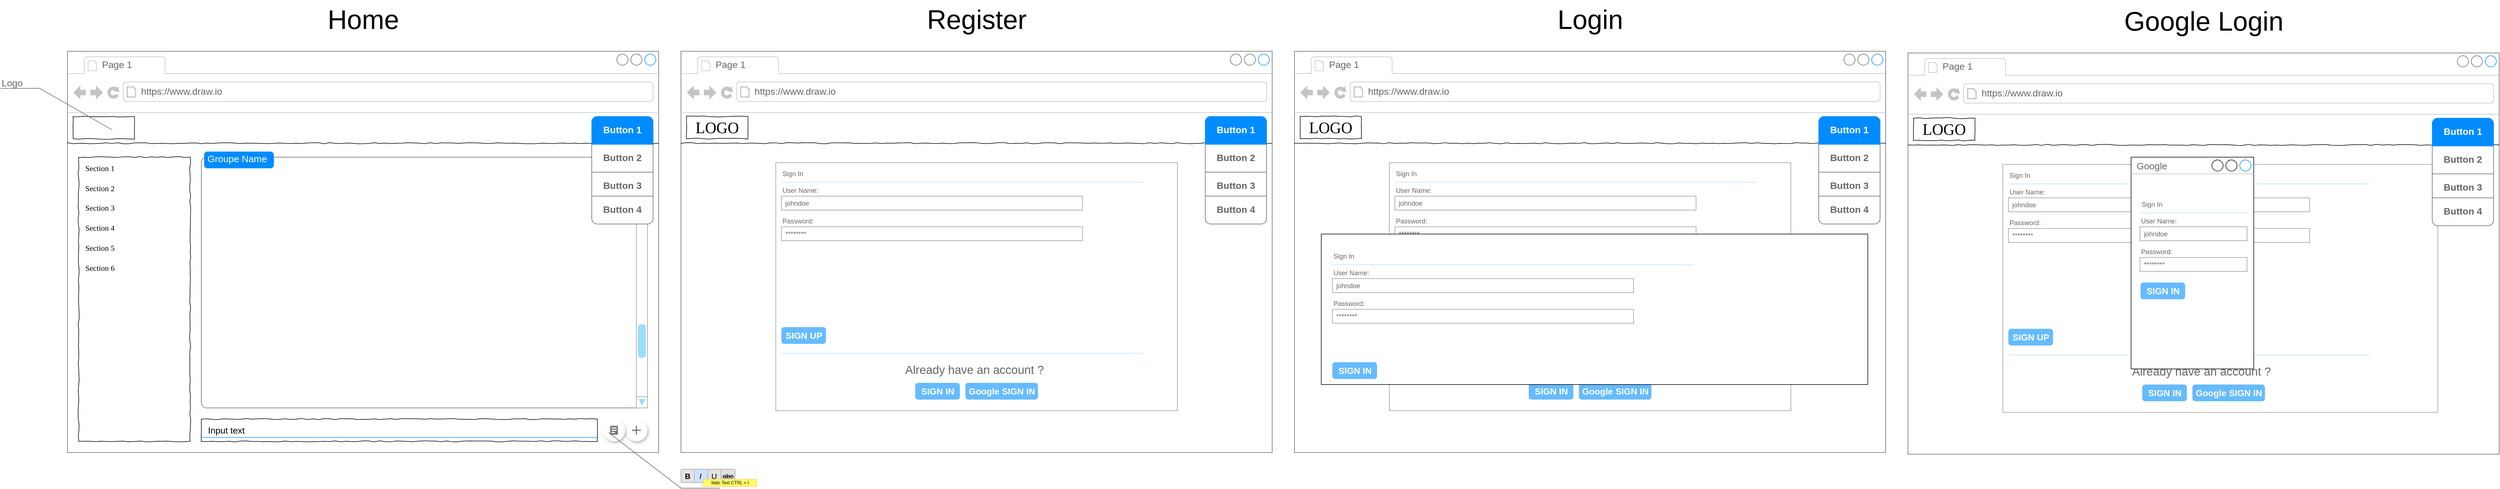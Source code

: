 <mxfile version="23.1.5" type="device">
  <diagram name="Page-1" id="03018318-947c-dd8e-b7a3-06fadd420f32">
    <mxGraphModel dx="4249" dy="1066" grid="1" gridSize="10" guides="1" tooltips="1" connect="1" arrows="1" fold="1" page="1" pageScale="1" pageWidth="1100" pageHeight="850" background="#ffffff" math="0" shadow="0">
      <root>
        <mxCell id="0" />
        <mxCell id="1" parent="0" />
        <mxCell id="KYz0ExE2ZF3JFbV7iySI-3" value="" style="strokeWidth=1;shadow=0;dashed=0;align=center;html=1;shape=mxgraph.mockup.containers.browserWindow;rSize=0;strokeColor=#666666;strokeColor2=#008cff;strokeColor3=#c4c4c4;mainText=,;recursiveResize=0;" parent="1" vertex="1">
          <mxGeometry x="1120" y="100" width="1060" height="720" as="geometry" />
        </mxCell>
        <mxCell id="KYz0ExE2ZF3JFbV7iySI-4" value="Page 1" style="strokeWidth=1;shadow=0;dashed=0;align=center;html=1;shape=mxgraph.mockup.containers.anchor;fontSize=17;fontColor=#666666;align=left;whiteSpace=wrap;" parent="KYz0ExE2ZF3JFbV7iySI-3" vertex="1">
          <mxGeometry x="60" y="12" width="110" height="26" as="geometry" />
        </mxCell>
        <mxCell id="KYz0ExE2ZF3JFbV7iySI-5" value="https://www.draw.io" style="strokeWidth=1;shadow=0;dashed=0;align=center;html=1;shape=mxgraph.mockup.containers.anchor;rSize=0;fontSize=17;fontColor=#666666;align=left;" parent="KYz0ExE2ZF3JFbV7iySI-3" vertex="1">
          <mxGeometry x="130" y="60" width="250" height="26" as="geometry" />
        </mxCell>
        <mxCell id="KYz0ExE2ZF3JFbV7iySI-6" value="" style="line;strokeWidth=1;html=1;rounded=0;shadow=0;labelBackgroundColor=none;fillColor=none;fontFamily=Verdana;fontSize=14;fontColor=#000000;align=center;comic=1;" parent="KYz0ExE2ZF3JFbV7iySI-3" vertex="1">
          <mxGeometry y="160" width="1060" height="10" as="geometry" />
        </mxCell>
        <mxCell id="KYz0ExE2ZF3JFbV7iySI-7" value="LOGO" style="whiteSpace=wrap;html=1;rounded=0;shadow=0;labelBackgroundColor=none;strokeWidth=1;fontFamily=Verdana;fontSize=28;align=center;comic=1;" parent="KYz0ExE2ZF3JFbV7iySI-3" vertex="1">
          <mxGeometry x="10" y="117" width="110" height="40" as="geometry" />
        </mxCell>
        <mxCell id="KYz0ExE2ZF3JFbV7iySI-8" value="" style="strokeWidth=1;shadow=0;dashed=0;align=center;html=1;shape=mxgraph.mockup.rrect;rSize=10;strokeColor=#666666;" parent="KYz0ExE2ZF3JFbV7iySI-3" vertex="1">
          <mxGeometry x="940" y="117" width="110" height="193" as="geometry" />
        </mxCell>
        <mxCell id="KYz0ExE2ZF3JFbV7iySI-9" value="Button 2" style="strokeColor=inherit;fillColor=inherit;gradientColor=inherit;strokeWidth=1;shadow=0;dashed=0;align=center;html=1;shape=mxgraph.mockup.rrect;rSize=0;fontSize=17;fontColor=#666666;fontStyle=1;resizeWidth=1;whiteSpace=wrap;" parent="KYz0ExE2ZF3JFbV7iySI-8" vertex="1">
          <mxGeometry width="110" height="50" relative="1" as="geometry">
            <mxPoint y="50" as="offset" />
          </mxGeometry>
        </mxCell>
        <mxCell id="KYz0ExE2ZF3JFbV7iySI-10" value="Button 3" style="strokeColor=inherit;fillColor=inherit;gradientColor=inherit;strokeWidth=1;shadow=0;dashed=0;align=center;html=1;shape=mxgraph.mockup.rrect;rSize=0;fontSize=17;fontColor=#666666;fontStyle=1;resizeWidth=1;whiteSpace=wrap;" parent="KYz0ExE2ZF3JFbV7iySI-8" vertex="1">
          <mxGeometry width="110" height="50" relative="1" as="geometry">
            <mxPoint y="100" as="offset" />
          </mxGeometry>
        </mxCell>
        <mxCell id="KYz0ExE2ZF3JFbV7iySI-11" value="Button 4" style="strokeColor=inherit;fillColor=inherit;gradientColor=inherit;strokeWidth=1;shadow=0;dashed=0;align=center;html=1;shape=mxgraph.mockup.bottomButton;rSize=10;fontSize=17;fontColor=#666666;fontStyle=1;resizeWidth=1;whiteSpace=wrap;" parent="KYz0ExE2ZF3JFbV7iySI-8" vertex="1">
          <mxGeometry y="1" width="110" height="50" relative="1" as="geometry">
            <mxPoint y="-50" as="offset" />
          </mxGeometry>
        </mxCell>
        <mxCell id="KYz0ExE2ZF3JFbV7iySI-12" value="Button 1" style="strokeWidth=1;shadow=0;dashed=0;align=center;html=1;shape=mxgraph.mockup.topButton;rSize=10;fontSize=17;fontColor=#ffffff;fontStyle=1;fillColor=#008cff;strokeColor=#008cff;resizeWidth=1;whiteSpace=wrap;" parent="KYz0ExE2ZF3JFbV7iySI-8" vertex="1">
          <mxGeometry width="110" height="50" relative="1" as="geometry" />
        </mxCell>
        <mxCell id="KYz0ExE2ZF3JFbV7iySI-13" value="" style="strokeWidth=1;shadow=0;dashed=0;align=center;html=1;shape=mxgraph.mockup.forms.rrect;rSize=0;strokeColor=#999999;fillColor=#ffffff;" parent="KYz0ExE2ZF3JFbV7iySI-3" vertex="1">
          <mxGeometry x="170" y="200" width="720" height="445" as="geometry" />
        </mxCell>
        <mxCell id="KYz0ExE2ZF3JFbV7iySI-14" value="Sign In" style="strokeWidth=1;shadow=0;dashed=0;align=center;html=1;shape=mxgraph.mockup.forms.anchor;fontSize=12;fontColor=#666666;align=left;resizeWidth=1;spacingLeft=0;" parent="KYz0ExE2ZF3JFbV7iySI-13" vertex="1">
          <mxGeometry width="360" height="20" relative="1" as="geometry">
            <mxPoint x="10" y="10" as="offset" />
          </mxGeometry>
        </mxCell>
        <mxCell id="KYz0ExE2ZF3JFbV7iySI-15" value="" style="shape=line;strokeColor=#ddeeff;strokeWidth=2;html=1;resizeWidth=1;" parent="KYz0ExE2ZF3JFbV7iySI-13" vertex="1">
          <mxGeometry width="648" height="10" relative="1" as="geometry">
            <mxPoint x="10" y="30" as="offset" />
          </mxGeometry>
        </mxCell>
        <mxCell id="KYz0ExE2ZF3JFbV7iySI-16" value="User Name:" style="strokeWidth=1;shadow=0;dashed=0;align=center;html=1;shape=mxgraph.mockup.forms.anchor;fontSize=12;fontColor=#666666;align=left;resizeWidth=1;spacingLeft=0;" parent="KYz0ExE2ZF3JFbV7iySI-13" vertex="1">
          <mxGeometry width="360" height="20" relative="1" as="geometry">
            <mxPoint x="10" y="40" as="offset" />
          </mxGeometry>
        </mxCell>
        <mxCell id="KYz0ExE2ZF3JFbV7iySI-17" value="johndoe" style="strokeWidth=1;shadow=0;dashed=0;align=center;html=1;shape=mxgraph.mockup.forms.rrect;rSize=0;strokeColor=#999999;fontColor=#666666;align=left;spacingLeft=5;resizeWidth=1;" parent="KYz0ExE2ZF3JFbV7iySI-13" vertex="1">
          <mxGeometry width="540" height="25" relative="1" as="geometry">
            <mxPoint x="10" y="60" as="offset" />
          </mxGeometry>
        </mxCell>
        <mxCell id="KYz0ExE2ZF3JFbV7iySI-18" value="Password:" style="strokeWidth=1;shadow=0;dashed=0;align=center;html=1;shape=mxgraph.mockup.forms.anchor;fontSize=12;fontColor=#666666;align=left;resizeWidth=1;spacingLeft=0;" parent="KYz0ExE2ZF3JFbV7iySI-13" vertex="1">
          <mxGeometry width="360" height="20" relative="1" as="geometry">
            <mxPoint x="10" y="95" as="offset" />
          </mxGeometry>
        </mxCell>
        <mxCell id="KYz0ExE2ZF3JFbV7iySI-19" value="********" style="strokeWidth=1;shadow=0;dashed=0;align=center;html=1;shape=mxgraph.mockup.forms.rrect;rSize=0;strokeColor=#999999;fontColor=#666666;align=left;spacingLeft=5;resizeWidth=1;" parent="KYz0ExE2ZF3JFbV7iySI-13" vertex="1">
          <mxGeometry width="540" height="25" relative="1" as="geometry">
            <mxPoint x="10" y="115" as="offset" />
          </mxGeometry>
        </mxCell>
        <mxCell id="KYz0ExE2ZF3JFbV7iySI-20" value="SIGN IN" style="strokeWidth=1;shadow=0;dashed=0;align=center;html=1;shape=mxgraph.mockup.forms.rrect;rSize=5;strokeColor=none;fontColor=#ffffff;fillColor=#66bbff;fontSize=16;fontStyle=1;" parent="KYz0ExE2ZF3JFbV7iySI-13" vertex="1">
          <mxGeometry y="1" width="80" height="30" relative="1" as="geometry">
            <mxPoint x="250" y="-50" as="offset" />
          </mxGeometry>
        </mxCell>
        <mxCell id="KYz0ExE2ZF3JFbV7iySI-21" value="" style="shape=line;strokeColor=#ddeeff;strokeWidth=2;html=1;resizeWidth=1;" parent="KYz0ExE2ZF3JFbV7iySI-13" vertex="1">
          <mxGeometry y="1" width="648" height="10" relative="1" as="geometry">
            <mxPoint x="10" y="-108" as="offset" />
          </mxGeometry>
        </mxCell>
        <mxCell id="KYz0ExE2ZF3JFbV7iySI-22" value="&lt;font style=&quot;font-size: 21px;&quot;&gt;Already have an account ?&lt;/font&gt;" style="strokeWidth=1;shadow=0;dashed=0;align=center;html=1;shape=mxgraph.mockup.forms.anchor;fontSize=12;fontColor=#666666;align=left;spacingLeft=0;resizeWidth=1;" parent="KYz0ExE2ZF3JFbV7iySI-13" vertex="1">
          <mxGeometry y="1" width="260" height="20" relative="1" as="geometry">
            <mxPoint x="230" y="-84" as="offset" />
          </mxGeometry>
        </mxCell>
        <mxCell id="KYz0ExE2ZF3JFbV7iySI-23" value="SIGN UP" style="strokeWidth=1;shadow=0;dashed=0;align=center;html=1;shape=mxgraph.mockup.forms.rrect;rSize=5;strokeColor=none;fontColor=#ffffff;fillColor=#66bbff;fontSize=16;fontStyle=1;" parent="KYz0ExE2ZF3JFbV7iySI-13" vertex="1">
          <mxGeometry y="1" width="80" height="30" relative="1" as="geometry">
            <mxPoint x="10" y="-150" as="offset" />
          </mxGeometry>
        </mxCell>
        <mxCell id="KYz0ExE2ZF3JFbV7iySI-24" value="Google SIGN IN" style="strokeWidth=1;shadow=0;dashed=0;align=center;html=1;shape=mxgraph.mockup.forms.rrect;rSize=5;strokeColor=none;fontColor=#ffffff;fillColor=#66bbff;fontSize=16;fontStyle=1;" parent="KYz0ExE2ZF3JFbV7iySI-13" vertex="1">
          <mxGeometry x="340" y="395" width="130" height="30" as="geometry" />
        </mxCell>
        <mxCell id="KYz0ExE2ZF3JFbV7iySI-59" value="" style="rounded=0;whiteSpace=wrap;html=1;" parent="1" vertex="1">
          <mxGeometry x="1168" y="428" width="980" height="270" as="geometry" />
        </mxCell>
        <mxCell id="PVh8QPUen67NUNTlTuPj-7" value="" style="strokeWidth=1;shadow=0;dashed=0;align=center;html=1;shape=mxgraph.mockup.containers.browserWindow;rSize=0;strokeColor=#666666;strokeColor2=#008cff;strokeColor3=#c4c4c4;mainText=,;recursiveResize=0;" parent="1" vertex="1">
          <mxGeometry x="-1080" y="100" width="1060" height="720" as="geometry" />
        </mxCell>
        <mxCell id="KYz0ExE2ZF3JFbV7iySI-37" value="" style="shape=mxgraph.mockup.containers.marginRect;rectMarginTop=10;strokeColor=#666666;strokeWidth=1;dashed=0;rounded=1;arcSize=5;recursiveResize=0;html=1;whiteSpace=wrap;" parent="PVh8QPUen67NUNTlTuPj-7" vertex="1">
          <mxGeometry x="240" y="180" width="800" height="460" as="geometry" />
        </mxCell>
        <mxCell id="KYz0ExE2ZF3JFbV7iySI-38" value="Groupe Name" style="shape=rect;strokeColor=none;fillColor=#008cff;strokeWidth=1;dashed=0;rounded=1;arcSize=20;fontColor=#ffffff;fontSize=17;spacing=2;spacingTop=-2;align=left;autosize=1;spacingLeft=4;resizeWidth=0;resizeHeight=0;perimeter=none;html=1;whiteSpace=wrap;" parent="KYz0ExE2ZF3JFbV7iySI-37" vertex="1">
          <mxGeometry x="5" width="125" height="30" as="geometry" />
        </mxCell>
        <mxCell id="KYz0ExE2ZF3JFbV7iySI-31" value="" style="verticalLabelPosition=bottom;shadow=0;dashed=0;align=center;html=1;verticalAlign=top;strokeWidth=1;shape=mxgraph.mockup.navigation.scrollBar;strokeColor=#999999;barPos=20;fillColor2=#99ddff;strokeColor2=none;direction=north;" parent="PVh8QPUen67NUNTlTuPj-7" vertex="1">
          <mxGeometry x="1020" y="190" width="20" height="450" as="geometry" />
        </mxCell>
        <mxCell id="PVh8QPUen67NUNTlTuPj-8" value="Page 1" style="strokeWidth=1;shadow=0;dashed=0;align=center;html=1;shape=mxgraph.mockup.containers.anchor;fontSize=17;fontColor=#666666;align=left;whiteSpace=wrap;" parent="PVh8QPUen67NUNTlTuPj-7" vertex="1">
          <mxGeometry x="60" y="12" width="110" height="26" as="geometry" />
        </mxCell>
        <mxCell id="PVh8QPUen67NUNTlTuPj-9" value="https://www.draw.io" style="strokeWidth=1;shadow=0;dashed=0;align=center;html=1;shape=mxgraph.mockup.containers.anchor;rSize=0;fontSize=17;fontColor=#666666;align=left;" parent="PVh8QPUen67NUNTlTuPj-7" vertex="1">
          <mxGeometry x="130" y="60" width="250" height="26" as="geometry" />
        </mxCell>
        <mxCell id="677b7b8949515195-9" value="" style="line;strokeWidth=1;html=1;rounded=0;shadow=0;labelBackgroundColor=none;fillColor=none;fontFamily=Verdana;fontSize=14;fontColor=#000000;align=center;comic=1;" parent="PVh8QPUen67NUNTlTuPj-7" vertex="1">
          <mxGeometry y="160" width="1060" height="10" as="geometry" />
        </mxCell>
        <mxCell id="677b7b8949515195-2" value="" style="whiteSpace=wrap;html=1;rounded=0;shadow=0;labelBackgroundColor=none;strokeWidth=1;fontFamily=Verdana;fontSize=28;align=center;comic=1;" parent="PVh8QPUen67NUNTlTuPj-7" vertex="1">
          <mxGeometry x="10" y="117" width="110" height="40" as="geometry" />
        </mxCell>
        <mxCell id="PVh8QPUen67NUNTlTuPj-2" value="" style="strokeWidth=1;shadow=0;dashed=0;align=center;html=1;shape=mxgraph.mockup.rrect;rSize=10;strokeColor=#666666;" parent="PVh8QPUen67NUNTlTuPj-7" vertex="1">
          <mxGeometry x="940" y="117" width="110" height="193" as="geometry" />
        </mxCell>
        <mxCell id="PVh8QPUen67NUNTlTuPj-3" value="Button 2" style="strokeColor=inherit;fillColor=inherit;gradientColor=inherit;strokeWidth=1;shadow=0;dashed=0;align=center;html=1;shape=mxgraph.mockup.rrect;rSize=0;fontSize=17;fontColor=#666666;fontStyle=1;resizeWidth=1;whiteSpace=wrap;" parent="PVh8QPUen67NUNTlTuPj-2" vertex="1">
          <mxGeometry width="110" height="50" relative="1" as="geometry">
            <mxPoint y="50" as="offset" />
          </mxGeometry>
        </mxCell>
        <mxCell id="PVh8QPUen67NUNTlTuPj-4" value="Button 3" style="strokeColor=inherit;fillColor=inherit;gradientColor=inherit;strokeWidth=1;shadow=0;dashed=0;align=center;html=1;shape=mxgraph.mockup.rrect;rSize=0;fontSize=17;fontColor=#666666;fontStyle=1;resizeWidth=1;whiteSpace=wrap;" parent="PVh8QPUen67NUNTlTuPj-2" vertex="1">
          <mxGeometry width="110" height="50" relative="1" as="geometry">
            <mxPoint y="100" as="offset" />
          </mxGeometry>
        </mxCell>
        <mxCell id="PVh8QPUen67NUNTlTuPj-5" value="Button 4" style="strokeColor=inherit;fillColor=inherit;gradientColor=inherit;strokeWidth=1;shadow=0;dashed=0;align=center;html=1;shape=mxgraph.mockup.bottomButton;rSize=10;fontSize=17;fontColor=#666666;fontStyle=1;resizeWidth=1;whiteSpace=wrap;" parent="PVh8QPUen67NUNTlTuPj-2" vertex="1">
          <mxGeometry y="1" width="110" height="50" relative="1" as="geometry">
            <mxPoint y="-50" as="offset" />
          </mxGeometry>
        </mxCell>
        <mxCell id="PVh8QPUen67NUNTlTuPj-6" value="Button 1" style="strokeWidth=1;shadow=0;dashed=0;align=center;html=1;shape=mxgraph.mockup.topButton;rSize=10;fontSize=17;fontColor=#ffffff;fontStyle=1;fillColor=#008cff;strokeColor=#008cff;resizeWidth=1;whiteSpace=wrap;" parent="PVh8QPUen67NUNTlTuPj-2" vertex="1">
          <mxGeometry width="110" height="50" relative="1" as="geometry" />
        </mxCell>
        <mxCell id="KYz0ExE2ZF3JFbV7iySI-26" value="" style="whiteSpace=wrap;html=1;rounded=0;shadow=0;labelBackgroundColor=none;strokeWidth=1;fillColor=none;fontFamily=Verdana;fontSize=12;align=left;comic=1;" parent="PVh8QPUen67NUNTlTuPj-7" vertex="1">
          <mxGeometry x="240" y="660" width="710" height="40" as="geometry" />
        </mxCell>
        <mxCell id="KYz0ExE2ZF3JFbV7iySI-29" value="" style="shape=ellipse;dashed=0;strokeColor=none;shadow=1;fontSize=13;align=center;verticalAlign=top;labelPosition=center;verticalLabelPosition=bottom;html=1;aspect=fixed;" parent="PVh8QPUen67NUNTlTuPj-7" vertex="1">
          <mxGeometry x="1000" y="660" width="40" height="40" as="geometry" />
        </mxCell>
        <mxCell id="KYz0ExE2ZF3JFbV7iySI-30" value="" style="dashed=0;html=1;shape=mxgraph.gmdl.plus;strokeColor=#737373;strokeWidth=2;shadow=0;sketch=0;html=1;labelPosition=center;verticalLabelPosition=bottom;align=center;verticalAlign=top;" parent="KYz0ExE2ZF3JFbV7iySI-29" vertex="1">
          <mxGeometry x="12" y="12" width="16" height="16" as="geometry" />
        </mxCell>
        <mxCell id="KYz0ExE2ZF3JFbV7iySI-39" value="Input text" style="text;fontSize=16;verticalAlign=middle;strokeColor=none;fillColor=none;whiteSpace=wrap;html=1;" parent="PVh8QPUen67NUNTlTuPj-7" vertex="1">
          <mxGeometry x="250" y="665" width="700" height="30" as="geometry" />
        </mxCell>
        <mxCell id="KYz0ExE2ZF3JFbV7iySI-40" value="" style="dashed=0;shape=line;strokeWidth=2;noLabel=1;strokeColor=#0C8CF2;opacity=50;" parent="PVh8QPUen67NUNTlTuPj-7" vertex="1">
          <mxGeometry x="240" y="688" width="710" height="10" as="geometry" />
        </mxCell>
        <mxCell id="KYz0ExE2ZF3JFbV7iySI-41" value="" style="shape=ellipse;strokeColor=none;fillColor=#ffffff;shadow=1;gradientColor=none;sketch=0;hachureGap=4;pointerEvents=0;fontFamily=Architects Daughter;fontSource=https%3A%2F%2Ffonts.googleapis.com%2Fcss%3Ffamily%3DArchitects%2BDaughter;fontSize=20;html=1;labelPosition=center;verticalLabelPosition=bottom;align=center;verticalAlign=top;" parent="PVh8QPUen67NUNTlTuPj-7" vertex="1">
          <mxGeometry x="960" y="660" width="40" height="40" as="geometry" />
        </mxCell>
        <mxCell id="KYz0ExE2ZF3JFbV7iySI-42" value="" style="dashed=0;html=1;shape=mxgraph.gmdl.doc;strokeColor=#ffffff;fillColor=#737373;strokeWidth=2;sketch=0;hachureGap=4;pointerEvents=0;fontFamily=Architects Daughter;fontSource=https%3A%2F%2Ffonts.googleapis.com%2Fcss%3Ffamily%3DArchitects%2BDaughter;fontSize=20;" parent="KYz0ExE2ZF3JFbV7iySI-41" vertex="1">
          <mxGeometry x="0.5" y="0.5" width="14" height="16" relative="1" as="geometry">
            <mxPoint x="-7" y="-8" as="offset" />
          </mxGeometry>
        </mxCell>
        <mxCell id="677b7b8949515195-8" value="" style="whiteSpace=wrap;html=1;rounded=0;shadow=0;labelBackgroundColor=none;strokeWidth=1;fillColor=none;fontFamily=Verdana;fontSize=12;align=center;comic=1;" parent="1" vertex="1">
          <mxGeometry x="-1060" y="290" width="200" height="510" as="geometry" />
        </mxCell>
        <mxCell id="677b7b8949515195-27" value="Section 1" style="text;html=1;points=[];align=left;verticalAlign=top;spacingTop=-4;fontSize=14;fontFamily=Verdana" parent="1" vertex="1">
          <mxGeometry x="-1050" y="300" width="170" height="20" as="geometry" />
        </mxCell>
        <mxCell id="677b7b8949515195-28" value="Section 2" style="text;html=1;points=[];align=left;verticalAlign=top;spacingTop=-4;fontSize=14;fontFamily=Verdana" parent="1" vertex="1">
          <mxGeometry x="-1050" y="336" width="170" height="20" as="geometry" />
        </mxCell>
        <mxCell id="677b7b8949515195-29" value="Section 3" style="text;html=1;points=[];align=left;verticalAlign=top;spacingTop=-4;fontSize=14;fontFamily=Verdana" parent="1" vertex="1">
          <mxGeometry x="-1050" y="371" width="170" height="20" as="geometry" />
        </mxCell>
        <mxCell id="677b7b8949515195-30" value="Section 4" style="text;html=1;points=[];align=left;verticalAlign=top;spacingTop=-4;fontSize=14;fontFamily=Verdana" parent="1" vertex="1">
          <mxGeometry x="-1050" y="407" width="170" height="20" as="geometry" />
        </mxCell>
        <mxCell id="677b7b8949515195-39" value="Section 5" style="text;html=1;points=[];align=left;verticalAlign=top;spacingTop=-4;fontSize=14;fontFamily=Verdana" parent="1" vertex="1">
          <mxGeometry x="-1050" y="443" width="170" height="20" as="geometry" />
        </mxCell>
        <mxCell id="677b7b8949515195-40" value="Section 6" style="text;html=1;points=[];align=left;verticalAlign=top;spacingTop=-4;fontSize=14;fontFamily=Verdana" parent="1" vertex="1">
          <mxGeometry x="-1050" y="479" width="170" height="20" as="geometry" />
        </mxCell>
        <mxCell id="PVh8QPUen67NUNTlTuPj-13" value="&lt;font style=&quot;font-size: 48px;&quot;&gt;Home&lt;/font&gt;" style="text;html=1;align=center;verticalAlign=middle;resizable=0;points=[];autosize=1;strokeColor=none;fillColor=none;" parent="1" vertex="1">
          <mxGeometry x="-625" y="8" width="150" height="70" as="geometry" />
        </mxCell>
        <mxCell id="PVh8QPUen67NUNTlTuPj-14" value="" style="strokeWidth=1;shadow=0;dashed=0;align=center;html=1;shape=mxgraph.mockup.containers.browserWindow;rSize=0;strokeColor=#666666;strokeColor2=#008cff;strokeColor3=#c4c4c4;mainText=,;recursiveResize=0;" parent="1" vertex="1">
          <mxGeometry x="20" y="100" width="1060" height="720" as="geometry" />
        </mxCell>
        <mxCell id="PVh8QPUen67NUNTlTuPj-16" value="Page 1" style="strokeWidth=1;shadow=0;dashed=0;align=center;html=1;shape=mxgraph.mockup.containers.anchor;fontSize=17;fontColor=#666666;align=left;whiteSpace=wrap;" parent="PVh8QPUen67NUNTlTuPj-14" vertex="1">
          <mxGeometry x="60" y="12" width="110" height="26" as="geometry" />
        </mxCell>
        <mxCell id="PVh8QPUen67NUNTlTuPj-17" value="https://www.draw.io" style="strokeWidth=1;shadow=0;dashed=0;align=center;html=1;shape=mxgraph.mockup.containers.anchor;rSize=0;fontSize=17;fontColor=#666666;align=left;" parent="PVh8QPUen67NUNTlTuPj-14" vertex="1">
          <mxGeometry x="130" y="60" width="250" height="26" as="geometry" />
        </mxCell>
        <mxCell id="PVh8QPUen67NUNTlTuPj-18" value="" style="line;strokeWidth=1;html=1;rounded=0;shadow=0;labelBackgroundColor=none;fillColor=none;fontFamily=Verdana;fontSize=14;fontColor=#000000;align=center;comic=1;" parent="PVh8QPUen67NUNTlTuPj-14" vertex="1">
          <mxGeometry y="160" width="1060" height="10" as="geometry" />
        </mxCell>
        <mxCell id="PVh8QPUen67NUNTlTuPj-19" value="LOGO" style="whiteSpace=wrap;html=1;rounded=0;shadow=0;labelBackgroundColor=none;strokeWidth=1;fontFamily=Verdana;fontSize=28;align=center;comic=1;" parent="PVh8QPUen67NUNTlTuPj-14" vertex="1">
          <mxGeometry x="10" y="117" width="110" height="40" as="geometry" />
        </mxCell>
        <mxCell id="PVh8QPUen67NUNTlTuPj-20" value="" style="strokeWidth=1;shadow=0;dashed=0;align=center;html=1;shape=mxgraph.mockup.rrect;rSize=10;strokeColor=#666666;" parent="PVh8QPUen67NUNTlTuPj-14" vertex="1">
          <mxGeometry x="940" y="117" width="110" height="193" as="geometry" />
        </mxCell>
        <mxCell id="PVh8QPUen67NUNTlTuPj-21" value="Button 2" style="strokeColor=inherit;fillColor=inherit;gradientColor=inherit;strokeWidth=1;shadow=0;dashed=0;align=center;html=1;shape=mxgraph.mockup.rrect;rSize=0;fontSize=17;fontColor=#666666;fontStyle=1;resizeWidth=1;whiteSpace=wrap;" parent="PVh8QPUen67NUNTlTuPj-20" vertex="1">
          <mxGeometry width="110" height="50" relative="1" as="geometry">
            <mxPoint y="50" as="offset" />
          </mxGeometry>
        </mxCell>
        <mxCell id="PVh8QPUen67NUNTlTuPj-22" value="Button 3" style="strokeColor=inherit;fillColor=inherit;gradientColor=inherit;strokeWidth=1;shadow=0;dashed=0;align=center;html=1;shape=mxgraph.mockup.rrect;rSize=0;fontSize=17;fontColor=#666666;fontStyle=1;resizeWidth=1;whiteSpace=wrap;" parent="PVh8QPUen67NUNTlTuPj-20" vertex="1">
          <mxGeometry width="110" height="50" relative="1" as="geometry">
            <mxPoint y="100" as="offset" />
          </mxGeometry>
        </mxCell>
        <mxCell id="PVh8QPUen67NUNTlTuPj-23" value="Button 4" style="strokeColor=inherit;fillColor=inherit;gradientColor=inherit;strokeWidth=1;shadow=0;dashed=0;align=center;html=1;shape=mxgraph.mockup.bottomButton;rSize=10;fontSize=17;fontColor=#666666;fontStyle=1;resizeWidth=1;whiteSpace=wrap;" parent="PVh8QPUen67NUNTlTuPj-20" vertex="1">
          <mxGeometry y="1" width="110" height="50" relative="1" as="geometry">
            <mxPoint y="-50" as="offset" />
          </mxGeometry>
        </mxCell>
        <mxCell id="PVh8QPUen67NUNTlTuPj-24" value="Button 1" style="strokeWidth=1;shadow=0;dashed=0;align=center;html=1;shape=mxgraph.mockup.topButton;rSize=10;fontSize=17;fontColor=#ffffff;fontStyle=1;fillColor=#008cff;strokeColor=#008cff;resizeWidth=1;whiteSpace=wrap;" parent="PVh8QPUen67NUNTlTuPj-20" vertex="1">
          <mxGeometry width="110" height="50" relative="1" as="geometry" />
        </mxCell>
        <mxCell id="PVh8QPUen67NUNTlTuPj-41" value="" style="strokeWidth=1;shadow=0;dashed=0;align=center;html=1;shape=mxgraph.mockup.forms.rrect;rSize=0;strokeColor=#999999;fillColor=#ffffff;" parent="PVh8QPUen67NUNTlTuPj-14" vertex="1">
          <mxGeometry x="170" y="200" width="720" height="445" as="geometry" />
        </mxCell>
        <mxCell id="PVh8QPUen67NUNTlTuPj-42" value="Sign In" style="strokeWidth=1;shadow=0;dashed=0;align=center;html=1;shape=mxgraph.mockup.forms.anchor;fontSize=12;fontColor=#666666;align=left;resizeWidth=1;spacingLeft=0;" parent="PVh8QPUen67NUNTlTuPj-41" vertex="1">
          <mxGeometry width="360" height="20" relative="1" as="geometry">
            <mxPoint x="10" y="10" as="offset" />
          </mxGeometry>
        </mxCell>
        <mxCell id="PVh8QPUen67NUNTlTuPj-43" value="" style="shape=line;strokeColor=#ddeeff;strokeWidth=2;html=1;resizeWidth=1;" parent="PVh8QPUen67NUNTlTuPj-41" vertex="1">
          <mxGeometry width="648" height="10" relative="1" as="geometry">
            <mxPoint x="10" y="30" as="offset" />
          </mxGeometry>
        </mxCell>
        <mxCell id="PVh8QPUen67NUNTlTuPj-44" value="User Name:" style="strokeWidth=1;shadow=0;dashed=0;align=center;html=1;shape=mxgraph.mockup.forms.anchor;fontSize=12;fontColor=#666666;align=left;resizeWidth=1;spacingLeft=0;" parent="PVh8QPUen67NUNTlTuPj-41" vertex="1">
          <mxGeometry width="360" height="20" relative="1" as="geometry">
            <mxPoint x="10" y="40" as="offset" />
          </mxGeometry>
        </mxCell>
        <mxCell id="PVh8QPUen67NUNTlTuPj-45" value="johndoe" style="strokeWidth=1;shadow=0;dashed=0;align=center;html=1;shape=mxgraph.mockup.forms.rrect;rSize=0;strokeColor=#999999;fontColor=#666666;align=left;spacingLeft=5;resizeWidth=1;" parent="PVh8QPUen67NUNTlTuPj-41" vertex="1">
          <mxGeometry width="540" height="25" relative="1" as="geometry">
            <mxPoint x="10" y="60" as="offset" />
          </mxGeometry>
        </mxCell>
        <mxCell id="PVh8QPUen67NUNTlTuPj-46" value="Password:" style="strokeWidth=1;shadow=0;dashed=0;align=center;html=1;shape=mxgraph.mockup.forms.anchor;fontSize=12;fontColor=#666666;align=left;resizeWidth=1;spacingLeft=0;" parent="PVh8QPUen67NUNTlTuPj-41" vertex="1">
          <mxGeometry width="360" height="20" relative="1" as="geometry">
            <mxPoint x="10" y="95" as="offset" />
          </mxGeometry>
        </mxCell>
        <mxCell id="PVh8QPUen67NUNTlTuPj-47" value="********" style="strokeWidth=1;shadow=0;dashed=0;align=center;html=1;shape=mxgraph.mockup.forms.rrect;rSize=0;strokeColor=#999999;fontColor=#666666;align=left;spacingLeft=5;resizeWidth=1;" parent="PVh8QPUen67NUNTlTuPj-41" vertex="1">
          <mxGeometry width="540" height="25" relative="1" as="geometry">
            <mxPoint x="10" y="115" as="offset" />
          </mxGeometry>
        </mxCell>
        <mxCell id="PVh8QPUen67NUNTlTuPj-48" value="SIGN IN" style="strokeWidth=1;shadow=0;dashed=0;align=center;html=1;shape=mxgraph.mockup.forms.rrect;rSize=5;strokeColor=none;fontColor=#ffffff;fillColor=#66bbff;fontSize=16;fontStyle=1;" parent="PVh8QPUen67NUNTlTuPj-41" vertex="1">
          <mxGeometry y="1" width="80" height="30" relative="1" as="geometry">
            <mxPoint x="250" y="-50" as="offset" />
          </mxGeometry>
        </mxCell>
        <mxCell id="PVh8QPUen67NUNTlTuPj-50" value="" style="shape=line;strokeColor=#ddeeff;strokeWidth=2;html=1;resizeWidth=1;" parent="PVh8QPUen67NUNTlTuPj-41" vertex="1">
          <mxGeometry y="1" width="648" height="10" relative="1" as="geometry">
            <mxPoint x="10" y="-108" as="offset" />
          </mxGeometry>
        </mxCell>
        <mxCell id="PVh8QPUen67NUNTlTuPj-51" value="&lt;font style=&quot;font-size: 21px;&quot;&gt;Already have an account ?&lt;/font&gt;" style="strokeWidth=1;shadow=0;dashed=0;align=center;html=1;shape=mxgraph.mockup.forms.anchor;fontSize=12;fontColor=#666666;align=left;spacingLeft=0;resizeWidth=1;" parent="PVh8QPUen67NUNTlTuPj-41" vertex="1">
          <mxGeometry y="1" width="260" height="20" relative="1" as="geometry">
            <mxPoint x="230" y="-84" as="offset" />
          </mxGeometry>
        </mxCell>
        <mxCell id="PVh8QPUen67NUNTlTuPj-52" value="SIGN UP" style="strokeWidth=1;shadow=0;dashed=0;align=center;html=1;shape=mxgraph.mockup.forms.rrect;rSize=5;strokeColor=none;fontColor=#ffffff;fillColor=#66bbff;fontSize=16;fontStyle=1;" parent="PVh8QPUen67NUNTlTuPj-41" vertex="1">
          <mxGeometry y="1" width="80" height="30" relative="1" as="geometry">
            <mxPoint x="10" y="-150" as="offset" />
          </mxGeometry>
        </mxCell>
        <mxCell id="KYz0ExE2ZF3JFbV7iySI-2" value="Google SIGN IN" style="strokeWidth=1;shadow=0;dashed=0;align=center;html=1;shape=mxgraph.mockup.forms.rrect;rSize=5;strokeColor=none;fontColor=#ffffff;fillColor=#66bbff;fontSize=16;fontStyle=1;" parent="PVh8QPUen67NUNTlTuPj-41" vertex="1">
          <mxGeometry x="340" y="395" width="130" height="30" as="geometry" />
        </mxCell>
        <mxCell id="PVh8QPUen67NUNTlTuPj-40" value="&lt;font style=&quot;font-size: 48px;&quot;&gt;Register&lt;/font&gt;" style="text;html=1;align=center;verticalAlign=middle;resizable=0;points=[];autosize=1;strokeColor=none;fillColor=none;" parent="1" vertex="1">
          <mxGeometry x="450" y="8" width="200" height="70" as="geometry" />
        </mxCell>
        <mxCell id="KYz0ExE2ZF3JFbV7iySI-25" value="&lt;font style=&quot;font-size: 48px;&quot;&gt;Login&lt;/font&gt;" style="text;html=1;align=center;verticalAlign=middle;resizable=0;points=[];autosize=1;strokeColor=none;fillColor=none;" parent="1" vertex="1">
          <mxGeometry x="1580" y="8" width="140" height="70" as="geometry" />
        </mxCell>
        <mxCell id="KYz0ExE2ZF3JFbV7iySI-32" value="" style="verticalLabelPosition=bottom;shadow=0;dashed=0;align=center;html=1;verticalAlign=top;strokeWidth=1;shape=mxgraph.mockup.menus_and_buttons.font_style_selector_1;" parent="1" vertex="1">
          <mxGeometry x="20" y="850" width="136" height="31" as="geometry" />
        </mxCell>
        <mxCell id="KYz0ExE2ZF3JFbV7iySI-36" value="" style="strokeWidth=1;shadow=0;dashed=0;align=center;html=1;shape=mxgraph.mockup.text.callout;linkText=;textSize=17;textColor=#666666;callDir=SE;callStyle=line;fontSize=17;fontColor=#666666;align=right;verticalAlign=bottom;strokeColor=#666666;" parent="1" vertex="1">
          <mxGeometry x="-110" y="784" width="200" height="100" as="geometry" />
        </mxCell>
        <mxCell id="KYz0ExE2ZF3JFbV7iySI-53" value="Sign In" style="strokeWidth=1;shadow=0;dashed=0;align=center;html=1;shape=mxgraph.mockup.forms.anchor;fontSize=12;fontColor=#666666;align=left;resizeWidth=1;spacingLeft=0;" parent="1" vertex="1">
          <mxGeometry x="1188" y="458" width="360" height="20" as="geometry" />
        </mxCell>
        <mxCell id="KYz0ExE2ZF3JFbV7iySI-54" value="" style="shape=line;strokeColor=#ddeeff;strokeWidth=2;html=1;resizeWidth=1;" parent="1" vertex="1">
          <mxGeometry x="1188" y="478" width="648" height="10" as="geometry" />
        </mxCell>
        <mxCell id="KYz0ExE2ZF3JFbV7iySI-55" value="User Name:" style="strokeWidth=1;shadow=0;dashed=0;align=center;html=1;shape=mxgraph.mockup.forms.anchor;fontSize=12;fontColor=#666666;align=left;resizeWidth=1;spacingLeft=0;" parent="1" vertex="1">
          <mxGeometry x="1188" y="488" width="360" height="20" as="geometry" />
        </mxCell>
        <mxCell id="KYz0ExE2ZF3JFbV7iySI-56" value="johndoe" style="strokeWidth=1;shadow=0;dashed=0;align=center;html=1;shape=mxgraph.mockup.forms.rrect;rSize=0;strokeColor=#999999;fontColor=#666666;align=left;spacingLeft=5;resizeWidth=1;" parent="1" vertex="1">
          <mxGeometry x="1188" y="508" width="540" height="25" as="geometry" />
        </mxCell>
        <mxCell id="KYz0ExE2ZF3JFbV7iySI-57" value="Password:" style="strokeWidth=1;shadow=0;dashed=0;align=center;html=1;shape=mxgraph.mockup.forms.anchor;fontSize=12;fontColor=#666666;align=left;resizeWidth=1;spacingLeft=0;" parent="1" vertex="1">
          <mxGeometry x="1188" y="543" width="360" height="20" as="geometry" />
        </mxCell>
        <mxCell id="KYz0ExE2ZF3JFbV7iySI-58" value="********" style="strokeWidth=1;shadow=0;dashed=0;align=center;html=1;shape=mxgraph.mockup.forms.rrect;rSize=0;strokeColor=#999999;fontColor=#666666;align=left;spacingLeft=5;resizeWidth=1;" parent="1" vertex="1">
          <mxGeometry x="1188" y="563" width="540" height="25" as="geometry" />
        </mxCell>
        <mxCell id="KYz0ExE2ZF3JFbV7iySI-60" value="SIGN IN" style="strokeWidth=1;shadow=0;dashed=0;align=center;html=1;shape=mxgraph.mockup.forms.rrect;rSize=5;strokeColor=none;fontColor=#ffffff;fillColor=#66bbff;fontSize=16;fontStyle=1;" parent="1" vertex="1">
          <mxGeometry x="1188" y="658" width="80" height="30" as="geometry" />
        </mxCell>
        <mxCell id="KYz0ExE2ZF3JFbV7iySI-61" value="" style="strokeWidth=1;shadow=0;dashed=0;align=center;html=1;shape=mxgraph.mockup.containers.browserWindow;rSize=0;strokeColor=#666666;strokeColor2=#008cff;strokeColor3=#c4c4c4;mainText=,;recursiveResize=0;" parent="1" vertex="1">
          <mxGeometry x="2220" y="103" width="1060" height="720" as="geometry" />
        </mxCell>
        <mxCell id="KYz0ExE2ZF3JFbV7iySI-62" value="Page 1" style="strokeWidth=1;shadow=0;dashed=0;align=center;html=1;shape=mxgraph.mockup.containers.anchor;fontSize=17;fontColor=#666666;align=left;whiteSpace=wrap;" parent="KYz0ExE2ZF3JFbV7iySI-61" vertex="1">
          <mxGeometry x="60" y="12" width="110" height="26" as="geometry" />
        </mxCell>
        <mxCell id="KYz0ExE2ZF3JFbV7iySI-63" value="https://www.draw.io" style="strokeWidth=1;shadow=0;dashed=0;align=center;html=1;shape=mxgraph.mockup.containers.anchor;rSize=0;fontSize=17;fontColor=#666666;align=left;" parent="KYz0ExE2ZF3JFbV7iySI-61" vertex="1">
          <mxGeometry x="130" y="60" width="250" height="26" as="geometry" />
        </mxCell>
        <mxCell id="KYz0ExE2ZF3JFbV7iySI-64" value="" style="line;strokeWidth=1;html=1;rounded=0;shadow=0;labelBackgroundColor=none;fillColor=none;fontFamily=Verdana;fontSize=14;fontColor=#000000;align=center;comic=1;" parent="KYz0ExE2ZF3JFbV7iySI-61" vertex="1">
          <mxGeometry y="160" width="1060" height="10" as="geometry" />
        </mxCell>
        <mxCell id="KYz0ExE2ZF3JFbV7iySI-65" value="LOGO" style="whiteSpace=wrap;html=1;rounded=0;shadow=0;labelBackgroundColor=none;strokeWidth=1;fontFamily=Verdana;fontSize=28;align=center;comic=1;" parent="KYz0ExE2ZF3JFbV7iySI-61" vertex="1">
          <mxGeometry x="10" y="117" width="110" height="40" as="geometry" />
        </mxCell>
        <mxCell id="KYz0ExE2ZF3JFbV7iySI-71" value="" style="strokeWidth=1;shadow=0;dashed=0;align=center;html=1;shape=mxgraph.mockup.forms.rrect;rSize=0;strokeColor=#999999;fillColor=#ffffff;" parent="KYz0ExE2ZF3JFbV7iySI-61" vertex="1">
          <mxGeometry x="170" y="200" width="780" height="445" as="geometry" />
        </mxCell>
        <mxCell id="KYz0ExE2ZF3JFbV7iySI-72" value="Sign In" style="strokeWidth=1;shadow=0;dashed=0;align=center;html=1;shape=mxgraph.mockup.forms.anchor;fontSize=12;fontColor=#666666;align=left;resizeWidth=1;spacingLeft=0;" parent="KYz0ExE2ZF3JFbV7iySI-71" vertex="1">
          <mxGeometry width="360" height="20" relative="1" as="geometry">
            <mxPoint x="10" y="10" as="offset" />
          </mxGeometry>
        </mxCell>
        <mxCell id="KYz0ExE2ZF3JFbV7iySI-73" value="" style="shape=line;strokeColor=#ddeeff;strokeWidth=2;html=1;resizeWidth=1;" parent="KYz0ExE2ZF3JFbV7iySI-71" vertex="1">
          <mxGeometry width="648" height="10" relative="1" as="geometry">
            <mxPoint x="10" y="30" as="offset" />
          </mxGeometry>
        </mxCell>
        <mxCell id="KYz0ExE2ZF3JFbV7iySI-74" value="User Name:" style="strokeWidth=1;shadow=0;dashed=0;align=center;html=1;shape=mxgraph.mockup.forms.anchor;fontSize=12;fontColor=#666666;align=left;resizeWidth=1;spacingLeft=0;" parent="KYz0ExE2ZF3JFbV7iySI-71" vertex="1">
          <mxGeometry width="360" height="20" relative="1" as="geometry">
            <mxPoint x="10" y="40" as="offset" />
          </mxGeometry>
        </mxCell>
        <mxCell id="KYz0ExE2ZF3JFbV7iySI-75" value="johndoe" style="strokeWidth=1;shadow=0;dashed=0;align=center;html=1;shape=mxgraph.mockup.forms.rrect;rSize=0;strokeColor=#999999;fontColor=#666666;align=left;spacingLeft=5;resizeWidth=1;" parent="KYz0ExE2ZF3JFbV7iySI-71" vertex="1">
          <mxGeometry width="540" height="25" relative="1" as="geometry">
            <mxPoint x="10" y="60" as="offset" />
          </mxGeometry>
        </mxCell>
        <mxCell id="KYz0ExE2ZF3JFbV7iySI-76" value="Password:" style="strokeWidth=1;shadow=0;dashed=0;align=center;html=1;shape=mxgraph.mockup.forms.anchor;fontSize=12;fontColor=#666666;align=left;resizeWidth=1;spacingLeft=0;" parent="KYz0ExE2ZF3JFbV7iySI-71" vertex="1">
          <mxGeometry width="360" height="20" relative="1" as="geometry">
            <mxPoint x="10" y="95" as="offset" />
          </mxGeometry>
        </mxCell>
        <mxCell id="KYz0ExE2ZF3JFbV7iySI-77" value="********" style="strokeWidth=1;shadow=0;dashed=0;align=center;html=1;shape=mxgraph.mockup.forms.rrect;rSize=0;strokeColor=#999999;fontColor=#666666;align=left;spacingLeft=5;resizeWidth=1;" parent="KYz0ExE2ZF3JFbV7iySI-71" vertex="1">
          <mxGeometry width="540" height="25" relative="1" as="geometry">
            <mxPoint x="10" y="115" as="offset" />
          </mxGeometry>
        </mxCell>
        <mxCell id="KYz0ExE2ZF3JFbV7iySI-78" value="SIGN IN" style="strokeWidth=1;shadow=0;dashed=0;align=center;html=1;shape=mxgraph.mockup.forms.rrect;rSize=5;strokeColor=none;fontColor=#ffffff;fillColor=#66bbff;fontSize=16;fontStyle=1;" parent="KYz0ExE2ZF3JFbV7iySI-71" vertex="1">
          <mxGeometry y="1" width="80" height="30" relative="1" as="geometry">
            <mxPoint x="250" y="-50" as="offset" />
          </mxGeometry>
        </mxCell>
        <mxCell id="KYz0ExE2ZF3JFbV7iySI-79" value="" style="shape=line;strokeColor=#ddeeff;strokeWidth=2;html=1;resizeWidth=1;" parent="KYz0ExE2ZF3JFbV7iySI-71" vertex="1">
          <mxGeometry y="1" width="648" height="10" relative="1" as="geometry">
            <mxPoint x="10" y="-108" as="offset" />
          </mxGeometry>
        </mxCell>
        <mxCell id="KYz0ExE2ZF3JFbV7iySI-80" value="&lt;font style=&quot;font-size: 21px;&quot;&gt;Already have an account ?&lt;/font&gt;" style="strokeWidth=1;shadow=0;dashed=0;align=center;html=1;shape=mxgraph.mockup.forms.anchor;fontSize=12;fontColor=#666666;align=left;spacingLeft=0;resizeWidth=1;" parent="KYz0ExE2ZF3JFbV7iySI-71" vertex="1">
          <mxGeometry y="1" width="260" height="20" relative="1" as="geometry">
            <mxPoint x="230" y="-84" as="offset" />
          </mxGeometry>
        </mxCell>
        <mxCell id="KYz0ExE2ZF3JFbV7iySI-81" value="SIGN UP" style="strokeWidth=1;shadow=0;dashed=0;align=center;html=1;shape=mxgraph.mockup.forms.rrect;rSize=5;strokeColor=none;fontColor=#ffffff;fillColor=#66bbff;fontSize=16;fontStyle=1;" parent="KYz0ExE2ZF3JFbV7iySI-71" vertex="1">
          <mxGeometry y="1" width="80" height="30" relative="1" as="geometry">
            <mxPoint x="10" y="-150" as="offset" />
          </mxGeometry>
        </mxCell>
        <mxCell id="KYz0ExE2ZF3JFbV7iySI-82" value="Google SIGN IN" style="strokeWidth=1;shadow=0;dashed=0;align=center;html=1;shape=mxgraph.mockup.forms.rrect;rSize=5;strokeColor=none;fontColor=#ffffff;fillColor=#66bbff;fontSize=16;fontStyle=1;" parent="KYz0ExE2ZF3JFbV7iySI-71" vertex="1">
          <mxGeometry x="340" y="395" width="130" height="30" as="geometry" />
        </mxCell>
        <mxCell id="KYz0ExE2ZF3JFbV7iySI-97" value="" style="group" parent="KYz0ExE2ZF3JFbV7iySI-71" vertex="1" connectable="0">
          <mxGeometry x="230" y="-13" width="550" height="395" as="geometry" />
        </mxCell>
        <mxCell id="KYz0ExE2ZF3JFbV7iySI-94" value="Google" style="strokeWidth=1;shadow=0;dashed=0;align=center;html=1;shape=mxgraph.mockup.containers.window;align=left;verticalAlign=top;spacingLeft=8;strokeColor2=#008cff;strokeColor3=#c4c4c4;fontColor=#666666;mainText=;fontSize=17;labelBackgroundColor=none;whiteSpace=wrap;" parent="KYz0ExE2ZF3JFbV7iySI-97" vertex="1">
          <mxGeometry width="220" height="380" as="geometry" />
        </mxCell>
        <mxCell id="KYz0ExE2ZF3JFbV7iySI-95" value="" style="group" parent="KYz0ExE2ZF3JFbV7iySI-97" vertex="1" connectable="0">
          <mxGeometry y="15" width="550" height="380" as="geometry" />
        </mxCell>
        <mxCell id="KYz0ExE2ZF3JFbV7iySI-96" value="" style="group" parent="KYz0ExE2ZF3JFbV7iySI-95" vertex="1" connectable="0">
          <mxGeometry x="16" y="60" width="360" height="180" as="geometry" />
        </mxCell>
        <mxCell id="KYz0ExE2ZF3JFbV7iySI-85" value="Sign In" style="strokeWidth=1;shadow=0;dashed=0;align=center;html=1;shape=mxgraph.mockup.forms.anchor;fontSize=12;fontColor=#666666;align=left;resizeWidth=1;spacingLeft=0;" parent="KYz0ExE2ZF3JFbV7iySI-96" vertex="1">
          <mxGeometry x="1" width="122" height="20" as="geometry" />
        </mxCell>
        <mxCell id="KYz0ExE2ZF3JFbV7iySI-86" value="" style="shape=line;strokeColor=#ddeeff;strokeWidth=2;html=1;resizeWidth=1;" parent="KYz0ExE2ZF3JFbV7iySI-96" vertex="1">
          <mxGeometry y="20" width="192" height="10" as="geometry" />
        </mxCell>
        <mxCell id="KYz0ExE2ZF3JFbV7iySI-87" value="User Name:" style="strokeWidth=1;shadow=0;dashed=0;align=center;html=1;shape=mxgraph.mockup.forms.anchor;fontSize=12;fontColor=#666666;align=left;resizeWidth=1;spacingLeft=0;" parent="KYz0ExE2ZF3JFbV7iySI-96" vertex="1">
          <mxGeometry y="30" width="360" height="20" as="geometry" />
        </mxCell>
        <mxCell id="KYz0ExE2ZF3JFbV7iySI-88" value="johndoe" style="strokeWidth=1;shadow=0;dashed=0;align=center;html=1;shape=mxgraph.mockup.forms.rrect;rSize=0;strokeColor=#999999;fontColor=#666666;align=left;spacingLeft=5;resizeWidth=1;" parent="KYz0ExE2ZF3JFbV7iySI-96" vertex="1">
          <mxGeometry y="50" width="192" height="25" as="geometry" />
        </mxCell>
        <mxCell id="KYz0ExE2ZF3JFbV7iySI-89" value="Password:" style="strokeWidth=1;shadow=0;dashed=0;align=center;html=1;shape=mxgraph.mockup.forms.anchor;fontSize=12;fontColor=#666666;align=left;resizeWidth=1;spacingLeft=0;" parent="KYz0ExE2ZF3JFbV7iySI-96" vertex="1">
          <mxGeometry y="85" width="360" height="20" as="geometry" />
        </mxCell>
        <mxCell id="KYz0ExE2ZF3JFbV7iySI-90" value="********" style="strokeWidth=1;shadow=0;dashed=0;align=center;html=1;shape=mxgraph.mockup.forms.rrect;rSize=0;strokeColor=#999999;fontColor=#666666;align=left;spacingLeft=5;resizeWidth=1;" parent="KYz0ExE2ZF3JFbV7iySI-96" vertex="1">
          <mxGeometry y="105" width="192" height="25" as="geometry" />
        </mxCell>
        <mxCell id="KYz0ExE2ZF3JFbV7iySI-91" value="SIGN IN" style="strokeWidth=1;shadow=0;dashed=0;align=center;html=1;shape=mxgraph.mockup.forms.rrect;rSize=5;strokeColor=none;fontColor=#ffffff;fillColor=#66bbff;fontSize=16;fontStyle=1;" parent="KYz0ExE2ZF3JFbV7iySI-96" vertex="1">
          <mxGeometry x="1" y="150" width="80" height="30" as="geometry" />
        </mxCell>
        <mxCell id="KYz0ExE2ZF3JFbV7iySI-66" value="" style="strokeWidth=1;shadow=0;dashed=0;align=center;html=1;shape=mxgraph.mockup.rrect;rSize=10;strokeColor=#666666;" parent="KYz0ExE2ZF3JFbV7iySI-61" vertex="1">
          <mxGeometry x="940" y="117" width="110" height="193" as="geometry" />
        </mxCell>
        <mxCell id="KYz0ExE2ZF3JFbV7iySI-67" value="Button 2" style="strokeColor=inherit;fillColor=inherit;gradientColor=inherit;strokeWidth=1;shadow=0;dashed=0;align=center;html=1;shape=mxgraph.mockup.rrect;rSize=0;fontSize=17;fontColor=#666666;fontStyle=1;resizeWidth=1;whiteSpace=wrap;" parent="KYz0ExE2ZF3JFbV7iySI-66" vertex="1">
          <mxGeometry width="110" height="50" relative="1" as="geometry">
            <mxPoint y="50" as="offset" />
          </mxGeometry>
        </mxCell>
        <mxCell id="KYz0ExE2ZF3JFbV7iySI-68" value="Button 3" style="strokeColor=inherit;fillColor=inherit;gradientColor=inherit;strokeWidth=1;shadow=0;dashed=0;align=center;html=1;shape=mxgraph.mockup.rrect;rSize=0;fontSize=17;fontColor=#666666;fontStyle=1;resizeWidth=1;whiteSpace=wrap;" parent="KYz0ExE2ZF3JFbV7iySI-66" vertex="1">
          <mxGeometry width="110" height="50" relative="1" as="geometry">
            <mxPoint y="100" as="offset" />
          </mxGeometry>
        </mxCell>
        <mxCell id="KYz0ExE2ZF3JFbV7iySI-69" value="Button 4" style="strokeColor=inherit;fillColor=inherit;gradientColor=inherit;strokeWidth=1;shadow=0;dashed=0;align=center;html=1;shape=mxgraph.mockup.bottomButton;rSize=10;fontSize=17;fontColor=#666666;fontStyle=1;resizeWidth=1;whiteSpace=wrap;" parent="KYz0ExE2ZF3JFbV7iySI-66" vertex="1">
          <mxGeometry y="1" width="110" height="50" relative="1" as="geometry">
            <mxPoint y="-50" as="offset" />
          </mxGeometry>
        </mxCell>
        <mxCell id="KYz0ExE2ZF3JFbV7iySI-70" value="Button 1" style="strokeWidth=1;shadow=0;dashed=0;align=center;html=1;shape=mxgraph.mockup.topButton;rSize=10;fontSize=17;fontColor=#ffffff;fontStyle=1;fillColor=#008cff;strokeColor=#008cff;resizeWidth=1;whiteSpace=wrap;" parent="KYz0ExE2ZF3JFbV7iySI-66" vertex="1">
          <mxGeometry width="110" height="50" relative="1" as="geometry" />
        </mxCell>
        <mxCell id="KYz0ExE2ZF3JFbV7iySI-84" value="&lt;font style=&quot;font-size: 48px;&quot;&gt;Google Login&lt;/font&gt;" style="text;html=1;align=center;verticalAlign=middle;resizable=0;points=[];autosize=1;strokeColor=none;fillColor=none;" parent="1" vertex="1">
          <mxGeometry x="2595" y="11" width="310" height="70" as="geometry" />
        </mxCell>
        <mxCell id="2" value="Logo" style="strokeWidth=1;shadow=0;dashed=0;align=center;html=1;shape=mxgraph.mockup.text.callout;linkText=;textSize=17;textColor=#666666;callDir=NW;callStyle=line;fontSize=17;fontColor=#666666;align=left;verticalAlign=top;strokeColor=#666666;" parent="1" vertex="1">
          <mxGeometry x="-1200" y="141" width="200" height="100" as="geometry" />
        </mxCell>
      </root>
    </mxGraphModel>
  </diagram>
</mxfile>

